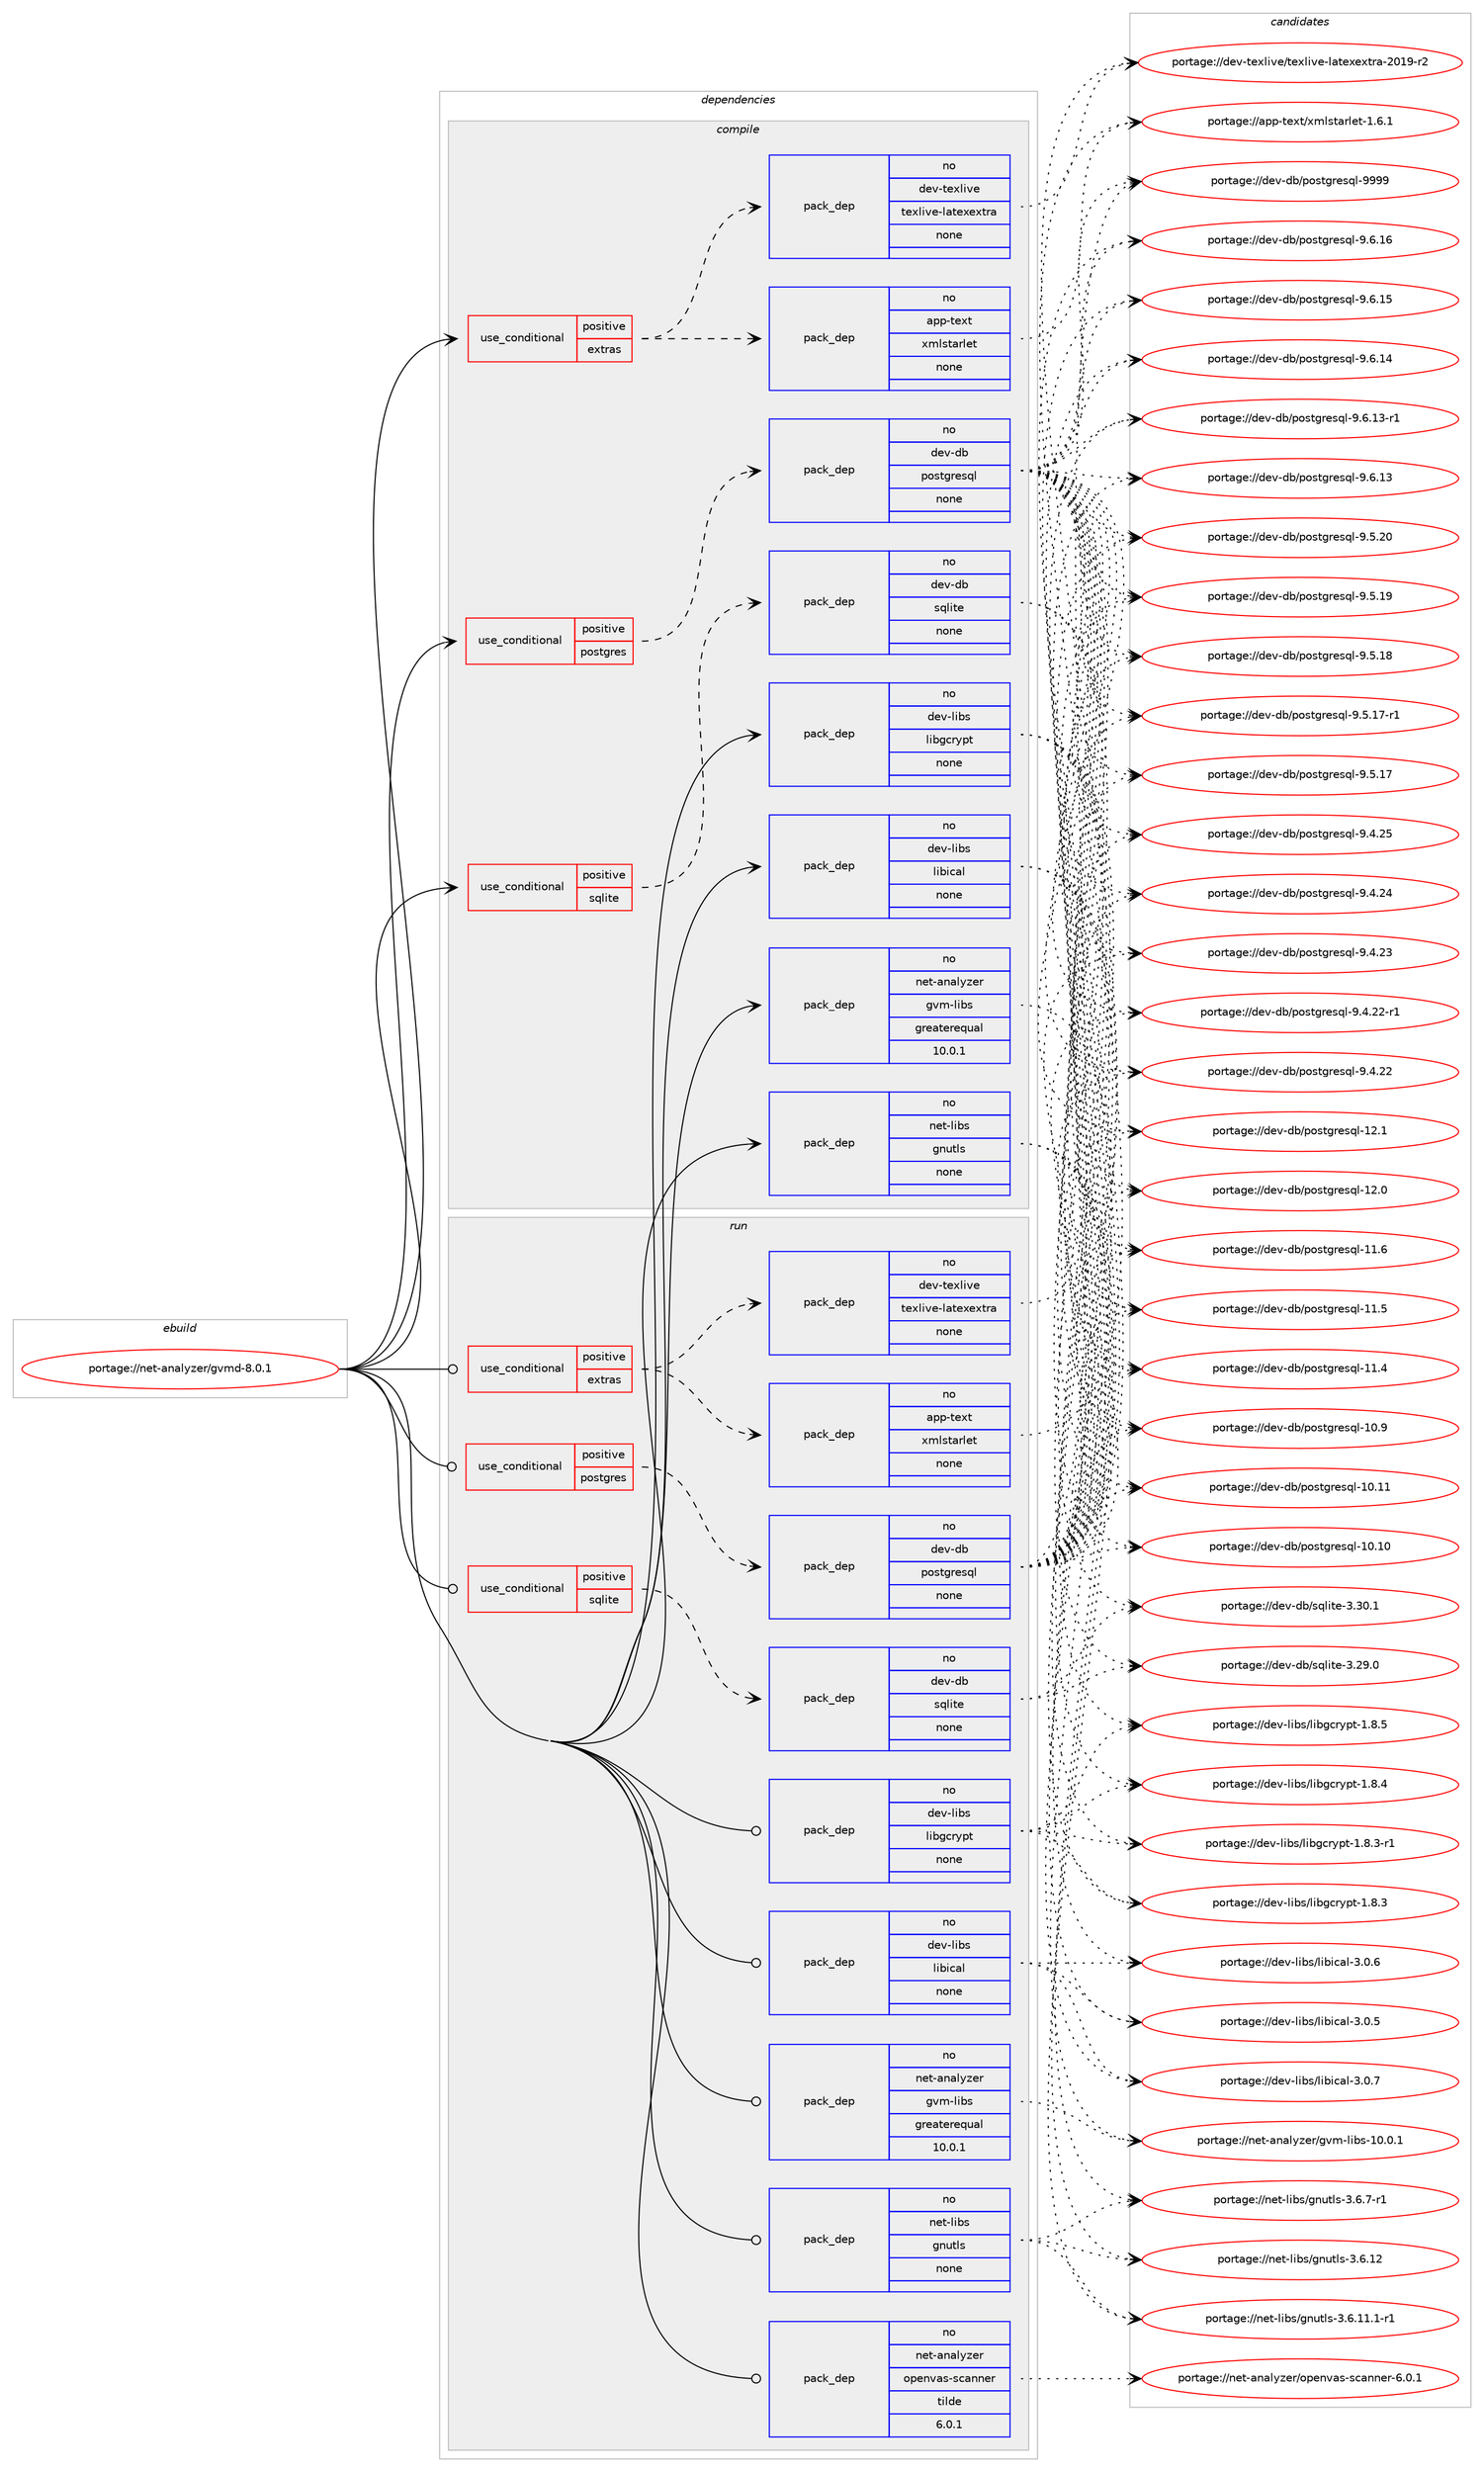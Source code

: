 digraph prolog {

# *************
# Graph options
# *************

newrank=true;
concentrate=true;
compound=true;
graph [rankdir=LR,fontname=Helvetica,fontsize=10,ranksep=1.5];#, ranksep=2.5, nodesep=0.2];
edge  [arrowhead=vee];
node  [fontname=Helvetica,fontsize=10];

# **********
# The ebuild
# **********

subgraph cluster_leftcol {
color=gray;
rank=same;
label=<<i>ebuild</i>>;
id [label="portage://net-analyzer/gvmd-8.0.1", color=red, width=4, href="../net-analyzer/gvmd-8.0.1.svg"];
}

# ****************
# The dependencies
# ****************

subgraph cluster_midcol {
color=gray;
label=<<i>dependencies</i>>;
subgraph cluster_compile {
fillcolor="#eeeeee";
style=filled;
label=<<i>compile</i>>;
subgraph cond36338 {
dependency160436 [label=<<TABLE BORDER="0" CELLBORDER="1" CELLSPACING="0" CELLPADDING="4"><TR><TD ROWSPAN="3" CELLPADDING="10">use_conditional</TD></TR><TR><TD>positive</TD></TR><TR><TD>extras</TD></TR></TABLE>>, shape=none, color=red];
subgraph pack121490 {
dependency160437 [label=<<TABLE BORDER="0" CELLBORDER="1" CELLSPACING="0" CELLPADDING="4" WIDTH="220"><TR><TD ROWSPAN="6" CELLPADDING="30">pack_dep</TD></TR><TR><TD WIDTH="110">no</TD></TR><TR><TD>app-text</TD></TR><TR><TD>xmlstarlet</TD></TR><TR><TD>none</TD></TR><TR><TD></TD></TR></TABLE>>, shape=none, color=blue];
}
dependency160436:e -> dependency160437:w [weight=20,style="dashed",arrowhead="vee"];
subgraph pack121491 {
dependency160438 [label=<<TABLE BORDER="0" CELLBORDER="1" CELLSPACING="0" CELLPADDING="4" WIDTH="220"><TR><TD ROWSPAN="6" CELLPADDING="30">pack_dep</TD></TR><TR><TD WIDTH="110">no</TD></TR><TR><TD>dev-texlive</TD></TR><TR><TD>texlive-latexextra</TD></TR><TR><TD>none</TD></TR><TR><TD></TD></TR></TABLE>>, shape=none, color=blue];
}
dependency160436:e -> dependency160438:w [weight=20,style="dashed",arrowhead="vee"];
}
id:e -> dependency160436:w [weight=20,style="solid",arrowhead="vee"];
subgraph cond36339 {
dependency160439 [label=<<TABLE BORDER="0" CELLBORDER="1" CELLSPACING="0" CELLPADDING="4"><TR><TD ROWSPAN="3" CELLPADDING="10">use_conditional</TD></TR><TR><TD>positive</TD></TR><TR><TD>postgres</TD></TR></TABLE>>, shape=none, color=red];
subgraph pack121492 {
dependency160440 [label=<<TABLE BORDER="0" CELLBORDER="1" CELLSPACING="0" CELLPADDING="4" WIDTH="220"><TR><TD ROWSPAN="6" CELLPADDING="30">pack_dep</TD></TR><TR><TD WIDTH="110">no</TD></TR><TR><TD>dev-db</TD></TR><TR><TD>postgresql</TD></TR><TR><TD>none</TD></TR><TR><TD></TD></TR></TABLE>>, shape=none, color=blue];
}
dependency160439:e -> dependency160440:w [weight=20,style="dashed",arrowhead="vee"];
}
id:e -> dependency160439:w [weight=20,style="solid",arrowhead="vee"];
subgraph cond36340 {
dependency160441 [label=<<TABLE BORDER="0" CELLBORDER="1" CELLSPACING="0" CELLPADDING="4"><TR><TD ROWSPAN="3" CELLPADDING="10">use_conditional</TD></TR><TR><TD>positive</TD></TR><TR><TD>sqlite</TD></TR></TABLE>>, shape=none, color=red];
subgraph pack121493 {
dependency160442 [label=<<TABLE BORDER="0" CELLBORDER="1" CELLSPACING="0" CELLPADDING="4" WIDTH="220"><TR><TD ROWSPAN="6" CELLPADDING="30">pack_dep</TD></TR><TR><TD WIDTH="110">no</TD></TR><TR><TD>dev-db</TD></TR><TR><TD>sqlite</TD></TR><TR><TD>none</TD></TR><TR><TD></TD></TR></TABLE>>, shape=none, color=blue];
}
dependency160441:e -> dependency160442:w [weight=20,style="dashed",arrowhead="vee"];
}
id:e -> dependency160441:w [weight=20,style="solid",arrowhead="vee"];
subgraph pack121494 {
dependency160443 [label=<<TABLE BORDER="0" CELLBORDER="1" CELLSPACING="0" CELLPADDING="4" WIDTH="220"><TR><TD ROWSPAN="6" CELLPADDING="30">pack_dep</TD></TR><TR><TD WIDTH="110">no</TD></TR><TR><TD>dev-libs</TD></TR><TR><TD>libgcrypt</TD></TR><TR><TD>none</TD></TR><TR><TD></TD></TR></TABLE>>, shape=none, color=blue];
}
id:e -> dependency160443:w [weight=20,style="solid",arrowhead="vee"];
subgraph pack121495 {
dependency160444 [label=<<TABLE BORDER="0" CELLBORDER="1" CELLSPACING="0" CELLPADDING="4" WIDTH="220"><TR><TD ROWSPAN="6" CELLPADDING="30">pack_dep</TD></TR><TR><TD WIDTH="110">no</TD></TR><TR><TD>dev-libs</TD></TR><TR><TD>libical</TD></TR><TR><TD>none</TD></TR><TR><TD></TD></TR></TABLE>>, shape=none, color=blue];
}
id:e -> dependency160444:w [weight=20,style="solid",arrowhead="vee"];
subgraph pack121496 {
dependency160445 [label=<<TABLE BORDER="0" CELLBORDER="1" CELLSPACING="0" CELLPADDING="4" WIDTH="220"><TR><TD ROWSPAN="6" CELLPADDING="30">pack_dep</TD></TR><TR><TD WIDTH="110">no</TD></TR><TR><TD>net-analyzer</TD></TR><TR><TD>gvm-libs</TD></TR><TR><TD>greaterequal</TD></TR><TR><TD>10.0.1</TD></TR></TABLE>>, shape=none, color=blue];
}
id:e -> dependency160445:w [weight=20,style="solid",arrowhead="vee"];
subgraph pack121497 {
dependency160446 [label=<<TABLE BORDER="0" CELLBORDER="1" CELLSPACING="0" CELLPADDING="4" WIDTH="220"><TR><TD ROWSPAN="6" CELLPADDING="30">pack_dep</TD></TR><TR><TD WIDTH="110">no</TD></TR><TR><TD>net-libs</TD></TR><TR><TD>gnutls</TD></TR><TR><TD>none</TD></TR><TR><TD></TD></TR></TABLE>>, shape=none, color=blue];
}
id:e -> dependency160446:w [weight=20,style="solid",arrowhead="vee"];
}
subgraph cluster_compileandrun {
fillcolor="#eeeeee";
style=filled;
label=<<i>compile and run</i>>;
}
subgraph cluster_run {
fillcolor="#eeeeee";
style=filled;
label=<<i>run</i>>;
subgraph cond36341 {
dependency160447 [label=<<TABLE BORDER="0" CELLBORDER="1" CELLSPACING="0" CELLPADDING="4"><TR><TD ROWSPAN="3" CELLPADDING="10">use_conditional</TD></TR><TR><TD>positive</TD></TR><TR><TD>extras</TD></TR></TABLE>>, shape=none, color=red];
subgraph pack121498 {
dependency160448 [label=<<TABLE BORDER="0" CELLBORDER="1" CELLSPACING="0" CELLPADDING="4" WIDTH="220"><TR><TD ROWSPAN="6" CELLPADDING="30">pack_dep</TD></TR><TR><TD WIDTH="110">no</TD></TR><TR><TD>app-text</TD></TR><TR><TD>xmlstarlet</TD></TR><TR><TD>none</TD></TR><TR><TD></TD></TR></TABLE>>, shape=none, color=blue];
}
dependency160447:e -> dependency160448:w [weight=20,style="dashed",arrowhead="vee"];
subgraph pack121499 {
dependency160449 [label=<<TABLE BORDER="0" CELLBORDER="1" CELLSPACING="0" CELLPADDING="4" WIDTH="220"><TR><TD ROWSPAN="6" CELLPADDING="30">pack_dep</TD></TR><TR><TD WIDTH="110">no</TD></TR><TR><TD>dev-texlive</TD></TR><TR><TD>texlive-latexextra</TD></TR><TR><TD>none</TD></TR><TR><TD></TD></TR></TABLE>>, shape=none, color=blue];
}
dependency160447:e -> dependency160449:w [weight=20,style="dashed",arrowhead="vee"];
}
id:e -> dependency160447:w [weight=20,style="solid",arrowhead="odot"];
subgraph cond36342 {
dependency160450 [label=<<TABLE BORDER="0" CELLBORDER="1" CELLSPACING="0" CELLPADDING="4"><TR><TD ROWSPAN="3" CELLPADDING="10">use_conditional</TD></TR><TR><TD>positive</TD></TR><TR><TD>postgres</TD></TR></TABLE>>, shape=none, color=red];
subgraph pack121500 {
dependency160451 [label=<<TABLE BORDER="0" CELLBORDER="1" CELLSPACING="0" CELLPADDING="4" WIDTH="220"><TR><TD ROWSPAN="6" CELLPADDING="30">pack_dep</TD></TR><TR><TD WIDTH="110">no</TD></TR><TR><TD>dev-db</TD></TR><TR><TD>postgresql</TD></TR><TR><TD>none</TD></TR><TR><TD></TD></TR></TABLE>>, shape=none, color=blue];
}
dependency160450:e -> dependency160451:w [weight=20,style="dashed",arrowhead="vee"];
}
id:e -> dependency160450:w [weight=20,style="solid",arrowhead="odot"];
subgraph cond36343 {
dependency160452 [label=<<TABLE BORDER="0" CELLBORDER="1" CELLSPACING="0" CELLPADDING="4"><TR><TD ROWSPAN="3" CELLPADDING="10">use_conditional</TD></TR><TR><TD>positive</TD></TR><TR><TD>sqlite</TD></TR></TABLE>>, shape=none, color=red];
subgraph pack121501 {
dependency160453 [label=<<TABLE BORDER="0" CELLBORDER="1" CELLSPACING="0" CELLPADDING="4" WIDTH="220"><TR><TD ROWSPAN="6" CELLPADDING="30">pack_dep</TD></TR><TR><TD WIDTH="110">no</TD></TR><TR><TD>dev-db</TD></TR><TR><TD>sqlite</TD></TR><TR><TD>none</TD></TR><TR><TD></TD></TR></TABLE>>, shape=none, color=blue];
}
dependency160452:e -> dependency160453:w [weight=20,style="dashed",arrowhead="vee"];
}
id:e -> dependency160452:w [weight=20,style="solid",arrowhead="odot"];
subgraph pack121502 {
dependency160454 [label=<<TABLE BORDER="0" CELLBORDER="1" CELLSPACING="0" CELLPADDING="4" WIDTH="220"><TR><TD ROWSPAN="6" CELLPADDING="30">pack_dep</TD></TR><TR><TD WIDTH="110">no</TD></TR><TR><TD>dev-libs</TD></TR><TR><TD>libgcrypt</TD></TR><TR><TD>none</TD></TR><TR><TD></TD></TR></TABLE>>, shape=none, color=blue];
}
id:e -> dependency160454:w [weight=20,style="solid",arrowhead="odot"];
subgraph pack121503 {
dependency160455 [label=<<TABLE BORDER="0" CELLBORDER="1" CELLSPACING="0" CELLPADDING="4" WIDTH="220"><TR><TD ROWSPAN="6" CELLPADDING="30">pack_dep</TD></TR><TR><TD WIDTH="110">no</TD></TR><TR><TD>dev-libs</TD></TR><TR><TD>libical</TD></TR><TR><TD>none</TD></TR><TR><TD></TD></TR></TABLE>>, shape=none, color=blue];
}
id:e -> dependency160455:w [weight=20,style="solid",arrowhead="odot"];
subgraph pack121504 {
dependency160456 [label=<<TABLE BORDER="0" CELLBORDER="1" CELLSPACING="0" CELLPADDING="4" WIDTH="220"><TR><TD ROWSPAN="6" CELLPADDING="30">pack_dep</TD></TR><TR><TD WIDTH="110">no</TD></TR><TR><TD>net-analyzer</TD></TR><TR><TD>gvm-libs</TD></TR><TR><TD>greaterequal</TD></TR><TR><TD>10.0.1</TD></TR></TABLE>>, shape=none, color=blue];
}
id:e -> dependency160456:w [weight=20,style="solid",arrowhead="odot"];
subgraph pack121505 {
dependency160457 [label=<<TABLE BORDER="0" CELLBORDER="1" CELLSPACING="0" CELLPADDING="4" WIDTH="220"><TR><TD ROWSPAN="6" CELLPADDING="30">pack_dep</TD></TR><TR><TD WIDTH="110">no</TD></TR><TR><TD>net-analyzer</TD></TR><TR><TD>openvas-scanner</TD></TR><TR><TD>tilde</TD></TR><TR><TD>6.0.1</TD></TR></TABLE>>, shape=none, color=blue];
}
id:e -> dependency160457:w [weight=20,style="solid",arrowhead="odot"];
subgraph pack121506 {
dependency160458 [label=<<TABLE BORDER="0" CELLBORDER="1" CELLSPACING="0" CELLPADDING="4" WIDTH="220"><TR><TD ROWSPAN="6" CELLPADDING="30">pack_dep</TD></TR><TR><TD WIDTH="110">no</TD></TR><TR><TD>net-libs</TD></TR><TR><TD>gnutls</TD></TR><TR><TD>none</TD></TR><TR><TD></TD></TR></TABLE>>, shape=none, color=blue];
}
id:e -> dependency160458:w [weight=20,style="solid",arrowhead="odot"];
}
}

# **************
# The candidates
# **************

subgraph cluster_choices {
rank=same;
color=gray;
label=<<i>candidates</i>>;

subgraph choice121490 {
color=black;
nodesep=1;
choice97112112451161011201164712010910811511697114108101116454946544649 [label="portage://app-text/xmlstarlet-1.6.1", color=red, width=4,href="../app-text/xmlstarlet-1.6.1.svg"];
dependency160437:e -> choice97112112451161011201164712010910811511697114108101116454946544649:w [style=dotted,weight="100"];
}
subgraph choice121491 {
color=black;
nodesep=1;
choice100101118451161011201081051181014711610112010810511810145108971161011201011201161149745504849574511450 [label="portage://dev-texlive/texlive-latexextra-2019-r2", color=red, width=4,href="../dev-texlive/texlive-latexextra-2019-r2.svg"];
dependency160438:e -> choice100101118451161011201081051181014711610112010810511810145108971161011201011201161149745504849574511450:w [style=dotted,weight="100"];
}
subgraph choice121492 {
color=black;
nodesep=1;
choice1001011184510098471121111151161031141011151131084557575757 [label="portage://dev-db/postgresql-9999", color=red, width=4,href="../dev-db/postgresql-9999.svg"];
choice10010111845100984711211111511610311410111511310845574654464954 [label="portage://dev-db/postgresql-9.6.16", color=red, width=4,href="../dev-db/postgresql-9.6.16.svg"];
choice10010111845100984711211111511610311410111511310845574654464953 [label="portage://dev-db/postgresql-9.6.15", color=red, width=4,href="../dev-db/postgresql-9.6.15.svg"];
choice10010111845100984711211111511610311410111511310845574654464952 [label="portage://dev-db/postgresql-9.6.14", color=red, width=4,href="../dev-db/postgresql-9.6.14.svg"];
choice100101118451009847112111115116103114101115113108455746544649514511449 [label="portage://dev-db/postgresql-9.6.13-r1", color=red, width=4,href="../dev-db/postgresql-9.6.13-r1.svg"];
choice10010111845100984711211111511610311410111511310845574654464951 [label="portage://dev-db/postgresql-9.6.13", color=red, width=4,href="../dev-db/postgresql-9.6.13.svg"];
choice10010111845100984711211111511610311410111511310845574653465048 [label="portage://dev-db/postgresql-9.5.20", color=red, width=4,href="../dev-db/postgresql-9.5.20.svg"];
choice10010111845100984711211111511610311410111511310845574653464957 [label="portage://dev-db/postgresql-9.5.19", color=red, width=4,href="../dev-db/postgresql-9.5.19.svg"];
choice10010111845100984711211111511610311410111511310845574653464956 [label="portage://dev-db/postgresql-9.5.18", color=red, width=4,href="../dev-db/postgresql-9.5.18.svg"];
choice100101118451009847112111115116103114101115113108455746534649554511449 [label="portage://dev-db/postgresql-9.5.17-r1", color=red, width=4,href="../dev-db/postgresql-9.5.17-r1.svg"];
choice10010111845100984711211111511610311410111511310845574653464955 [label="portage://dev-db/postgresql-9.5.17", color=red, width=4,href="../dev-db/postgresql-9.5.17.svg"];
choice10010111845100984711211111511610311410111511310845574652465053 [label="portage://dev-db/postgresql-9.4.25", color=red, width=4,href="../dev-db/postgresql-9.4.25.svg"];
choice10010111845100984711211111511610311410111511310845574652465052 [label="portage://dev-db/postgresql-9.4.24", color=red, width=4,href="../dev-db/postgresql-9.4.24.svg"];
choice10010111845100984711211111511610311410111511310845574652465051 [label="portage://dev-db/postgresql-9.4.23", color=red, width=4,href="../dev-db/postgresql-9.4.23.svg"];
choice100101118451009847112111115116103114101115113108455746524650504511449 [label="portage://dev-db/postgresql-9.4.22-r1", color=red, width=4,href="../dev-db/postgresql-9.4.22-r1.svg"];
choice10010111845100984711211111511610311410111511310845574652465050 [label="portage://dev-db/postgresql-9.4.22", color=red, width=4,href="../dev-db/postgresql-9.4.22.svg"];
choice1001011184510098471121111151161031141011151131084549504649 [label="portage://dev-db/postgresql-12.1", color=red, width=4,href="../dev-db/postgresql-12.1.svg"];
choice1001011184510098471121111151161031141011151131084549504648 [label="portage://dev-db/postgresql-12.0", color=red, width=4,href="../dev-db/postgresql-12.0.svg"];
choice1001011184510098471121111151161031141011151131084549494654 [label="portage://dev-db/postgresql-11.6", color=red, width=4,href="../dev-db/postgresql-11.6.svg"];
choice1001011184510098471121111151161031141011151131084549494653 [label="portage://dev-db/postgresql-11.5", color=red, width=4,href="../dev-db/postgresql-11.5.svg"];
choice1001011184510098471121111151161031141011151131084549494652 [label="portage://dev-db/postgresql-11.4", color=red, width=4,href="../dev-db/postgresql-11.4.svg"];
choice1001011184510098471121111151161031141011151131084549484657 [label="portage://dev-db/postgresql-10.9", color=red, width=4,href="../dev-db/postgresql-10.9.svg"];
choice100101118451009847112111115116103114101115113108454948464949 [label="portage://dev-db/postgresql-10.11", color=red, width=4,href="../dev-db/postgresql-10.11.svg"];
choice100101118451009847112111115116103114101115113108454948464948 [label="portage://dev-db/postgresql-10.10", color=red, width=4,href="../dev-db/postgresql-10.10.svg"];
dependency160440:e -> choice1001011184510098471121111151161031141011151131084557575757:w [style=dotted,weight="100"];
dependency160440:e -> choice10010111845100984711211111511610311410111511310845574654464954:w [style=dotted,weight="100"];
dependency160440:e -> choice10010111845100984711211111511610311410111511310845574654464953:w [style=dotted,weight="100"];
dependency160440:e -> choice10010111845100984711211111511610311410111511310845574654464952:w [style=dotted,weight="100"];
dependency160440:e -> choice100101118451009847112111115116103114101115113108455746544649514511449:w [style=dotted,weight="100"];
dependency160440:e -> choice10010111845100984711211111511610311410111511310845574654464951:w [style=dotted,weight="100"];
dependency160440:e -> choice10010111845100984711211111511610311410111511310845574653465048:w [style=dotted,weight="100"];
dependency160440:e -> choice10010111845100984711211111511610311410111511310845574653464957:w [style=dotted,weight="100"];
dependency160440:e -> choice10010111845100984711211111511610311410111511310845574653464956:w [style=dotted,weight="100"];
dependency160440:e -> choice100101118451009847112111115116103114101115113108455746534649554511449:w [style=dotted,weight="100"];
dependency160440:e -> choice10010111845100984711211111511610311410111511310845574653464955:w [style=dotted,weight="100"];
dependency160440:e -> choice10010111845100984711211111511610311410111511310845574652465053:w [style=dotted,weight="100"];
dependency160440:e -> choice10010111845100984711211111511610311410111511310845574652465052:w [style=dotted,weight="100"];
dependency160440:e -> choice10010111845100984711211111511610311410111511310845574652465051:w [style=dotted,weight="100"];
dependency160440:e -> choice100101118451009847112111115116103114101115113108455746524650504511449:w [style=dotted,weight="100"];
dependency160440:e -> choice10010111845100984711211111511610311410111511310845574652465050:w [style=dotted,weight="100"];
dependency160440:e -> choice1001011184510098471121111151161031141011151131084549504649:w [style=dotted,weight="100"];
dependency160440:e -> choice1001011184510098471121111151161031141011151131084549504648:w [style=dotted,weight="100"];
dependency160440:e -> choice1001011184510098471121111151161031141011151131084549494654:w [style=dotted,weight="100"];
dependency160440:e -> choice1001011184510098471121111151161031141011151131084549494653:w [style=dotted,weight="100"];
dependency160440:e -> choice1001011184510098471121111151161031141011151131084549494652:w [style=dotted,weight="100"];
dependency160440:e -> choice1001011184510098471121111151161031141011151131084549484657:w [style=dotted,weight="100"];
dependency160440:e -> choice100101118451009847112111115116103114101115113108454948464949:w [style=dotted,weight="100"];
dependency160440:e -> choice100101118451009847112111115116103114101115113108454948464948:w [style=dotted,weight="100"];
}
subgraph choice121493 {
color=black;
nodesep=1;
choice10010111845100984711511310810511610145514651484649 [label="portage://dev-db/sqlite-3.30.1", color=red, width=4,href="../dev-db/sqlite-3.30.1.svg"];
choice10010111845100984711511310810511610145514650574648 [label="portage://dev-db/sqlite-3.29.0", color=red, width=4,href="../dev-db/sqlite-3.29.0.svg"];
dependency160442:e -> choice10010111845100984711511310810511610145514651484649:w [style=dotted,weight="100"];
dependency160442:e -> choice10010111845100984711511310810511610145514650574648:w [style=dotted,weight="100"];
}
subgraph choice121494 {
color=black;
nodesep=1;
choice1001011184510810598115471081059810399114121112116454946564653 [label="portage://dev-libs/libgcrypt-1.8.5", color=red, width=4,href="../dev-libs/libgcrypt-1.8.5.svg"];
choice1001011184510810598115471081059810399114121112116454946564652 [label="portage://dev-libs/libgcrypt-1.8.4", color=red, width=4,href="../dev-libs/libgcrypt-1.8.4.svg"];
choice10010111845108105981154710810598103991141211121164549465646514511449 [label="portage://dev-libs/libgcrypt-1.8.3-r1", color=red, width=4,href="../dev-libs/libgcrypt-1.8.3-r1.svg"];
choice1001011184510810598115471081059810399114121112116454946564651 [label="portage://dev-libs/libgcrypt-1.8.3", color=red, width=4,href="../dev-libs/libgcrypt-1.8.3.svg"];
dependency160443:e -> choice1001011184510810598115471081059810399114121112116454946564653:w [style=dotted,weight="100"];
dependency160443:e -> choice1001011184510810598115471081059810399114121112116454946564652:w [style=dotted,weight="100"];
dependency160443:e -> choice10010111845108105981154710810598103991141211121164549465646514511449:w [style=dotted,weight="100"];
dependency160443:e -> choice1001011184510810598115471081059810399114121112116454946564651:w [style=dotted,weight="100"];
}
subgraph choice121495 {
color=black;
nodesep=1;
choice100101118451081059811547108105981059997108455146484655 [label="portage://dev-libs/libical-3.0.7", color=red, width=4,href="../dev-libs/libical-3.0.7.svg"];
choice100101118451081059811547108105981059997108455146484654 [label="portage://dev-libs/libical-3.0.6", color=red, width=4,href="../dev-libs/libical-3.0.6.svg"];
choice100101118451081059811547108105981059997108455146484653 [label="portage://dev-libs/libical-3.0.5", color=red, width=4,href="../dev-libs/libical-3.0.5.svg"];
dependency160444:e -> choice100101118451081059811547108105981059997108455146484655:w [style=dotted,weight="100"];
dependency160444:e -> choice100101118451081059811547108105981059997108455146484654:w [style=dotted,weight="100"];
dependency160444:e -> choice100101118451081059811547108105981059997108455146484653:w [style=dotted,weight="100"];
}
subgraph choice121496 {
color=black;
nodesep=1;
choice11010111645971109710812112210111447103118109451081059811545494846484649 [label="portage://net-analyzer/gvm-libs-10.0.1", color=red, width=4,href="../net-analyzer/gvm-libs-10.0.1.svg"];
dependency160445:e -> choice11010111645971109710812112210111447103118109451081059811545494846484649:w [style=dotted,weight="100"];
}
subgraph choice121497 {
color=black;
nodesep=1;
choice1101011164510810598115471031101171161081154551465446554511449 [label="portage://net-libs/gnutls-3.6.7-r1", color=red, width=4,href="../net-libs/gnutls-3.6.7-r1.svg"];
choice11010111645108105981154710311011711610811545514654464950 [label="portage://net-libs/gnutls-3.6.12", color=red, width=4,href="../net-libs/gnutls-3.6.12.svg"];
choice1101011164510810598115471031101171161081154551465446494946494511449 [label="portage://net-libs/gnutls-3.6.11.1-r1", color=red, width=4,href="../net-libs/gnutls-3.6.11.1-r1.svg"];
dependency160446:e -> choice1101011164510810598115471031101171161081154551465446554511449:w [style=dotted,weight="100"];
dependency160446:e -> choice11010111645108105981154710311011711610811545514654464950:w [style=dotted,weight="100"];
dependency160446:e -> choice1101011164510810598115471031101171161081154551465446494946494511449:w [style=dotted,weight="100"];
}
subgraph choice121498 {
color=black;
nodesep=1;
choice97112112451161011201164712010910811511697114108101116454946544649 [label="portage://app-text/xmlstarlet-1.6.1", color=red, width=4,href="../app-text/xmlstarlet-1.6.1.svg"];
dependency160448:e -> choice97112112451161011201164712010910811511697114108101116454946544649:w [style=dotted,weight="100"];
}
subgraph choice121499 {
color=black;
nodesep=1;
choice100101118451161011201081051181014711610112010810511810145108971161011201011201161149745504849574511450 [label="portage://dev-texlive/texlive-latexextra-2019-r2", color=red, width=4,href="../dev-texlive/texlive-latexextra-2019-r2.svg"];
dependency160449:e -> choice100101118451161011201081051181014711610112010810511810145108971161011201011201161149745504849574511450:w [style=dotted,weight="100"];
}
subgraph choice121500 {
color=black;
nodesep=1;
choice1001011184510098471121111151161031141011151131084557575757 [label="portage://dev-db/postgresql-9999", color=red, width=4,href="../dev-db/postgresql-9999.svg"];
choice10010111845100984711211111511610311410111511310845574654464954 [label="portage://dev-db/postgresql-9.6.16", color=red, width=4,href="../dev-db/postgresql-9.6.16.svg"];
choice10010111845100984711211111511610311410111511310845574654464953 [label="portage://dev-db/postgresql-9.6.15", color=red, width=4,href="../dev-db/postgresql-9.6.15.svg"];
choice10010111845100984711211111511610311410111511310845574654464952 [label="portage://dev-db/postgresql-9.6.14", color=red, width=4,href="../dev-db/postgresql-9.6.14.svg"];
choice100101118451009847112111115116103114101115113108455746544649514511449 [label="portage://dev-db/postgresql-9.6.13-r1", color=red, width=4,href="../dev-db/postgresql-9.6.13-r1.svg"];
choice10010111845100984711211111511610311410111511310845574654464951 [label="portage://dev-db/postgresql-9.6.13", color=red, width=4,href="../dev-db/postgresql-9.6.13.svg"];
choice10010111845100984711211111511610311410111511310845574653465048 [label="portage://dev-db/postgresql-9.5.20", color=red, width=4,href="../dev-db/postgresql-9.5.20.svg"];
choice10010111845100984711211111511610311410111511310845574653464957 [label="portage://dev-db/postgresql-9.5.19", color=red, width=4,href="../dev-db/postgresql-9.5.19.svg"];
choice10010111845100984711211111511610311410111511310845574653464956 [label="portage://dev-db/postgresql-9.5.18", color=red, width=4,href="../dev-db/postgresql-9.5.18.svg"];
choice100101118451009847112111115116103114101115113108455746534649554511449 [label="portage://dev-db/postgresql-9.5.17-r1", color=red, width=4,href="../dev-db/postgresql-9.5.17-r1.svg"];
choice10010111845100984711211111511610311410111511310845574653464955 [label="portage://dev-db/postgresql-9.5.17", color=red, width=4,href="../dev-db/postgresql-9.5.17.svg"];
choice10010111845100984711211111511610311410111511310845574652465053 [label="portage://dev-db/postgresql-9.4.25", color=red, width=4,href="../dev-db/postgresql-9.4.25.svg"];
choice10010111845100984711211111511610311410111511310845574652465052 [label="portage://dev-db/postgresql-9.4.24", color=red, width=4,href="../dev-db/postgresql-9.4.24.svg"];
choice10010111845100984711211111511610311410111511310845574652465051 [label="portage://dev-db/postgresql-9.4.23", color=red, width=4,href="../dev-db/postgresql-9.4.23.svg"];
choice100101118451009847112111115116103114101115113108455746524650504511449 [label="portage://dev-db/postgresql-9.4.22-r1", color=red, width=4,href="../dev-db/postgresql-9.4.22-r1.svg"];
choice10010111845100984711211111511610311410111511310845574652465050 [label="portage://dev-db/postgresql-9.4.22", color=red, width=4,href="../dev-db/postgresql-9.4.22.svg"];
choice1001011184510098471121111151161031141011151131084549504649 [label="portage://dev-db/postgresql-12.1", color=red, width=4,href="../dev-db/postgresql-12.1.svg"];
choice1001011184510098471121111151161031141011151131084549504648 [label="portage://dev-db/postgresql-12.0", color=red, width=4,href="../dev-db/postgresql-12.0.svg"];
choice1001011184510098471121111151161031141011151131084549494654 [label="portage://dev-db/postgresql-11.6", color=red, width=4,href="../dev-db/postgresql-11.6.svg"];
choice1001011184510098471121111151161031141011151131084549494653 [label="portage://dev-db/postgresql-11.5", color=red, width=4,href="../dev-db/postgresql-11.5.svg"];
choice1001011184510098471121111151161031141011151131084549494652 [label="portage://dev-db/postgresql-11.4", color=red, width=4,href="../dev-db/postgresql-11.4.svg"];
choice1001011184510098471121111151161031141011151131084549484657 [label="portage://dev-db/postgresql-10.9", color=red, width=4,href="../dev-db/postgresql-10.9.svg"];
choice100101118451009847112111115116103114101115113108454948464949 [label="portage://dev-db/postgresql-10.11", color=red, width=4,href="../dev-db/postgresql-10.11.svg"];
choice100101118451009847112111115116103114101115113108454948464948 [label="portage://dev-db/postgresql-10.10", color=red, width=4,href="../dev-db/postgresql-10.10.svg"];
dependency160451:e -> choice1001011184510098471121111151161031141011151131084557575757:w [style=dotted,weight="100"];
dependency160451:e -> choice10010111845100984711211111511610311410111511310845574654464954:w [style=dotted,weight="100"];
dependency160451:e -> choice10010111845100984711211111511610311410111511310845574654464953:w [style=dotted,weight="100"];
dependency160451:e -> choice10010111845100984711211111511610311410111511310845574654464952:w [style=dotted,weight="100"];
dependency160451:e -> choice100101118451009847112111115116103114101115113108455746544649514511449:w [style=dotted,weight="100"];
dependency160451:e -> choice10010111845100984711211111511610311410111511310845574654464951:w [style=dotted,weight="100"];
dependency160451:e -> choice10010111845100984711211111511610311410111511310845574653465048:w [style=dotted,weight="100"];
dependency160451:e -> choice10010111845100984711211111511610311410111511310845574653464957:w [style=dotted,weight="100"];
dependency160451:e -> choice10010111845100984711211111511610311410111511310845574653464956:w [style=dotted,weight="100"];
dependency160451:e -> choice100101118451009847112111115116103114101115113108455746534649554511449:w [style=dotted,weight="100"];
dependency160451:e -> choice10010111845100984711211111511610311410111511310845574653464955:w [style=dotted,weight="100"];
dependency160451:e -> choice10010111845100984711211111511610311410111511310845574652465053:w [style=dotted,weight="100"];
dependency160451:e -> choice10010111845100984711211111511610311410111511310845574652465052:w [style=dotted,weight="100"];
dependency160451:e -> choice10010111845100984711211111511610311410111511310845574652465051:w [style=dotted,weight="100"];
dependency160451:e -> choice100101118451009847112111115116103114101115113108455746524650504511449:w [style=dotted,weight="100"];
dependency160451:e -> choice10010111845100984711211111511610311410111511310845574652465050:w [style=dotted,weight="100"];
dependency160451:e -> choice1001011184510098471121111151161031141011151131084549504649:w [style=dotted,weight="100"];
dependency160451:e -> choice1001011184510098471121111151161031141011151131084549504648:w [style=dotted,weight="100"];
dependency160451:e -> choice1001011184510098471121111151161031141011151131084549494654:w [style=dotted,weight="100"];
dependency160451:e -> choice1001011184510098471121111151161031141011151131084549494653:w [style=dotted,weight="100"];
dependency160451:e -> choice1001011184510098471121111151161031141011151131084549494652:w [style=dotted,weight="100"];
dependency160451:e -> choice1001011184510098471121111151161031141011151131084549484657:w [style=dotted,weight="100"];
dependency160451:e -> choice100101118451009847112111115116103114101115113108454948464949:w [style=dotted,weight="100"];
dependency160451:e -> choice100101118451009847112111115116103114101115113108454948464948:w [style=dotted,weight="100"];
}
subgraph choice121501 {
color=black;
nodesep=1;
choice10010111845100984711511310810511610145514651484649 [label="portage://dev-db/sqlite-3.30.1", color=red, width=4,href="../dev-db/sqlite-3.30.1.svg"];
choice10010111845100984711511310810511610145514650574648 [label="portage://dev-db/sqlite-3.29.0", color=red, width=4,href="../dev-db/sqlite-3.29.0.svg"];
dependency160453:e -> choice10010111845100984711511310810511610145514651484649:w [style=dotted,weight="100"];
dependency160453:e -> choice10010111845100984711511310810511610145514650574648:w [style=dotted,weight="100"];
}
subgraph choice121502 {
color=black;
nodesep=1;
choice1001011184510810598115471081059810399114121112116454946564653 [label="portage://dev-libs/libgcrypt-1.8.5", color=red, width=4,href="../dev-libs/libgcrypt-1.8.5.svg"];
choice1001011184510810598115471081059810399114121112116454946564652 [label="portage://dev-libs/libgcrypt-1.8.4", color=red, width=4,href="../dev-libs/libgcrypt-1.8.4.svg"];
choice10010111845108105981154710810598103991141211121164549465646514511449 [label="portage://dev-libs/libgcrypt-1.8.3-r1", color=red, width=4,href="../dev-libs/libgcrypt-1.8.3-r1.svg"];
choice1001011184510810598115471081059810399114121112116454946564651 [label="portage://dev-libs/libgcrypt-1.8.3", color=red, width=4,href="../dev-libs/libgcrypt-1.8.3.svg"];
dependency160454:e -> choice1001011184510810598115471081059810399114121112116454946564653:w [style=dotted,weight="100"];
dependency160454:e -> choice1001011184510810598115471081059810399114121112116454946564652:w [style=dotted,weight="100"];
dependency160454:e -> choice10010111845108105981154710810598103991141211121164549465646514511449:w [style=dotted,weight="100"];
dependency160454:e -> choice1001011184510810598115471081059810399114121112116454946564651:w [style=dotted,weight="100"];
}
subgraph choice121503 {
color=black;
nodesep=1;
choice100101118451081059811547108105981059997108455146484655 [label="portage://dev-libs/libical-3.0.7", color=red, width=4,href="../dev-libs/libical-3.0.7.svg"];
choice100101118451081059811547108105981059997108455146484654 [label="portage://dev-libs/libical-3.0.6", color=red, width=4,href="../dev-libs/libical-3.0.6.svg"];
choice100101118451081059811547108105981059997108455146484653 [label="portage://dev-libs/libical-3.0.5", color=red, width=4,href="../dev-libs/libical-3.0.5.svg"];
dependency160455:e -> choice100101118451081059811547108105981059997108455146484655:w [style=dotted,weight="100"];
dependency160455:e -> choice100101118451081059811547108105981059997108455146484654:w [style=dotted,weight="100"];
dependency160455:e -> choice100101118451081059811547108105981059997108455146484653:w [style=dotted,weight="100"];
}
subgraph choice121504 {
color=black;
nodesep=1;
choice11010111645971109710812112210111447103118109451081059811545494846484649 [label="portage://net-analyzer/gvm-libs-10.0.1", color=red, width=4,href="../net-analyzer/gvm-libs-10.0.1.svg"];
dependency160456:e -> choice11010111645971109710812112210111447103118109451081059811545494846484649:w [style=dotted,weight="100"];
}
subgraph choice121505 {
color=black;
nodesep=1;
choice1101011164597110971081211221011144711111210111011897115451159997110110101114455446484649 [label="portage://net-analyzer/openvas-scanner-6.0.1", color=red, width=4,href="../net-analyzer/openvas-scanner-6.0.1.svg"];
dependency160457:e -> choice1101011164597110971081211221011144711111210111011897115451159997110110101114455446484649:w [style=dotted,weight="100"];
}
subgraph choice121506 {
color=black;
nodesep=1;
choice1101011164510810598115471031101171161081154551465446554511449 [label="portage://net-libs/gnutls-3.6.7-r1", color=red, width=4,href="../net-libs/gnutls-3.6.7-r1.svg"];
choice11010111645108105981154710311011711610811545514654464950 [label="portage://net-libs/gnutls-3.6.12", color=red, width=4,href="../net-libs/gnutls-3.6.12.svg"];
choice1101011164510810598115471031101171161081154551465446494946494511449 [label="portage://net-libs/gnutls-3.6.11.1-r1", color=red, width=4,href="../net-libs/gnutls-3.6.11.1-r1.svg"];
dependency160458:e -> choice1101011164510810598115471031101171161081154551465446554511449:w [style=dotted,weight="100"];
dependency160458:e -> choice11010111645108105981154710311011711610811545514654464950:w [style=dotted,weight="100"];
dependency160458:e -> choice1101011164510810598115471031101171161081154551465446494946494511449:w [style=dotted,weight="100"];
}
}

}
